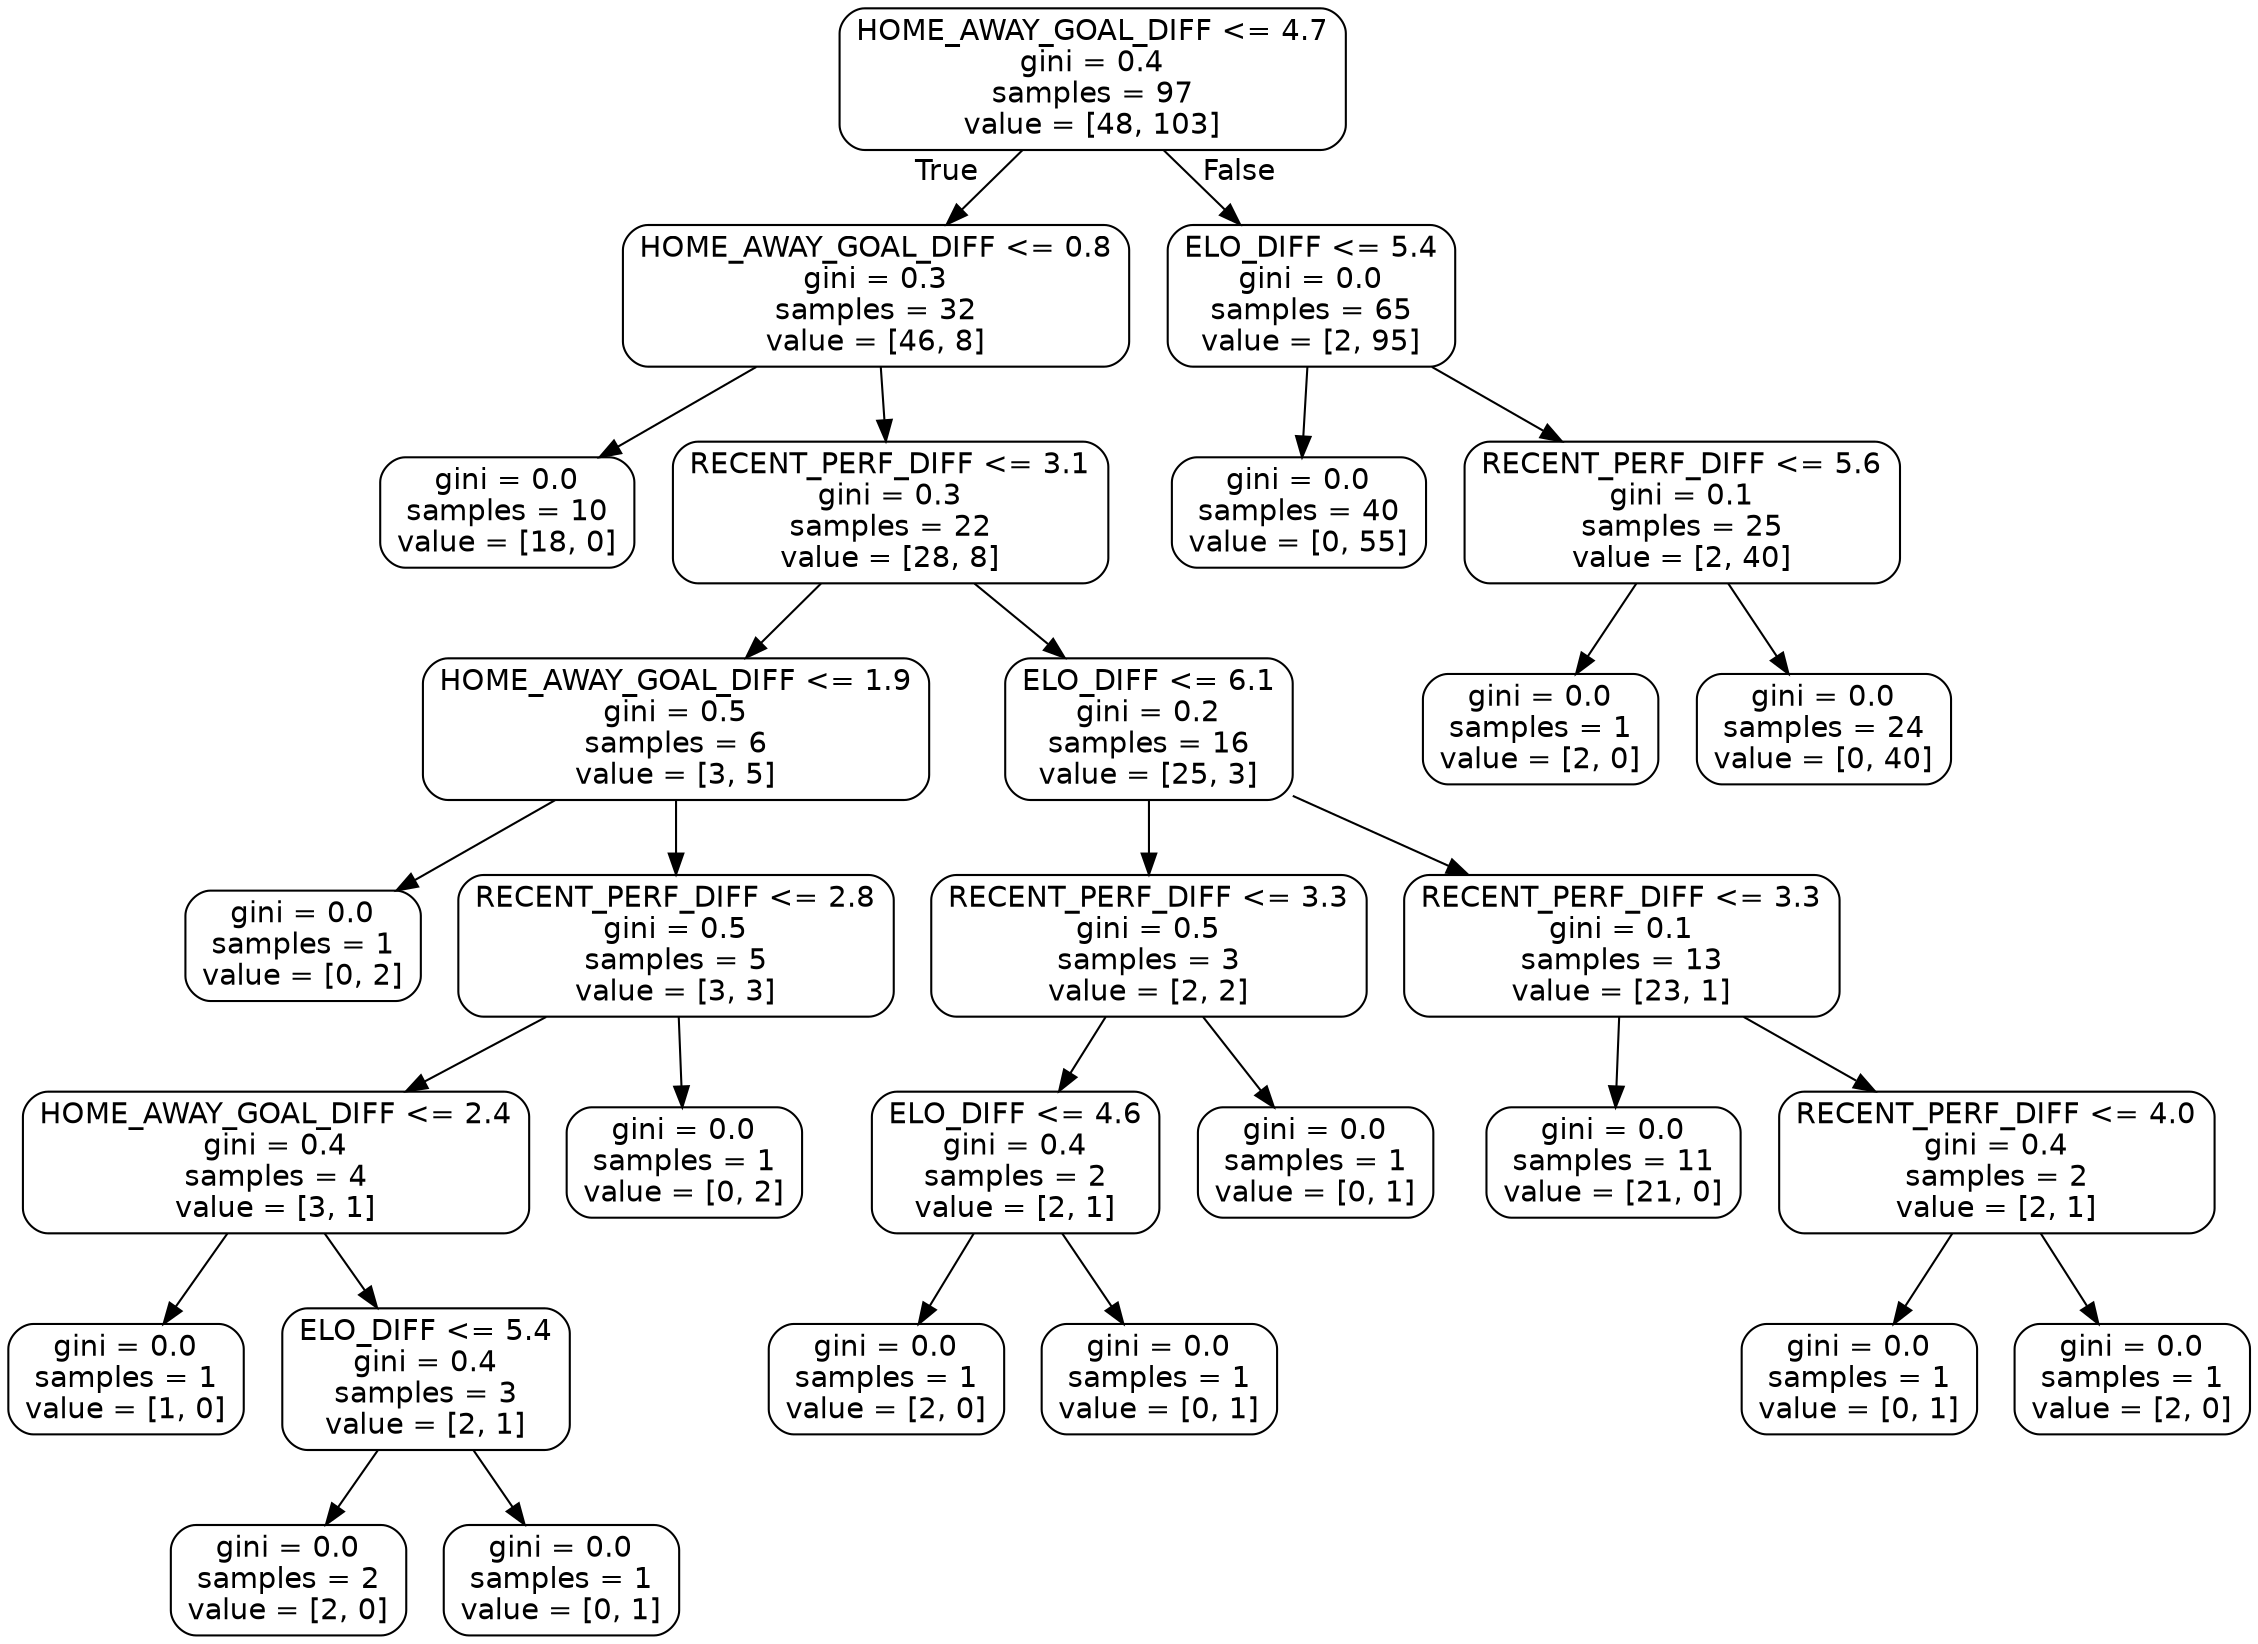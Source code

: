digraph Tree {
node [shape=box, style="rounded", color="black", fontname="helvetica"] ;
edge [fontname="helvetica"] ;
0 [label="HOME_AWAY_GOAL_DIFF <= 4.7\ngini = 0.4\nsamples = 97\nvalue = [48, 103]"] ;
1 [label="HOME_AWAY_GOAL_DIFF <= 0.8\ngini = 0.3\nsamples = 32\nvalue = [46, 8]"] ;
0 -> 1 [labeldistance=2.5, labelangle=45, headlabel="True"] ;
2 [label="gini = 0.0\nsamples = 10\nvalue = [18, 0]"] ;
1 -> 2 ;
3 [label="RECENT_PERF_DIFF <= 3.1\ngini = 0.3\nsamples = 22\nvalue = [28, 8]"] ;
1 -> 3 ;
4 [label="HOME_AWAY_GOAL_DIFF <= 1.9\ngini = 0.5\nsamples = 6\nvalue = [3, 5]"] ;
3 -> 4 ;
5 [label="gini = 0.0\nsamples = 1\nvalue = [0, 2]"] ;
4 -> 5 ;
6 [label="RECENT_PERF_DIFF <= 2.8\ngini = 0.5\nsamples = 5\nvalue = [3, 3]"] ;
4 -> 6 ;
7 [label="HOME_AWAY_GOAL_DIFF <= 2.4\ngini = 0.4\nsamples = 4\nvalue = [3, 1]"] ;
6 -> 7 ;
8 [label="gini = 0.0\nsamples = 1\nvalue = [1, 0]"] ;
7 -> 8 ;
9 [label="ELO_DIFF <= 5.4\ngini = 0.4\nsamples = 3\nvalue = [2, 1]"] ;
7 -> 9 ;
10 [label="gini = 0.0\nsamples = 2\nvalue = [2, 0]"] ;
9 -> 10 ;
11 [label="gini = 0.0\nsamples = 1\nvalue = [0, 1]"] ;
9 -> 11 ;
12 [label="gini = 0.0\nsamples = 1\nvalue = [0, 2]"] ;
6 -> 12 ;
13 [label="ELO_DIFF <= 6.1\ngini = 0.2\nsamples = 16\nvalue = [25, 3]"] ;
3 -> 13 ;
14 [label="RECENT_PERF_DIFF <= 3.3\ngini = 0.5\nsamples = 3\nvalue = [2, 2]"] ;
13 -> 14 ;
15 [label="ELO_DIFF <= 4.6\ngini = 0.4\nsamples = 2\nvalue = [2, 1]"] ;
14 -> 15 ;
16 [label="gini = 0.0\nsamples = 1\nvalue = [2, 0]"] ;
15 -> 16 ;
17 [label="gini = 0.0\nsamples = 1\nvalue = [0, 1]"] ;
15 -> 17 ;
18 [label="gini = 0.0\nsamples = 1\nvalue = [0, 1]"] ;
14 -> 18 ;
19 [label="RECENT_PERF_DIFF <= 3.3\ngini = 0.1\nsamples = 13\nvalue = [23, 1]"] ;
13 -> 19 ;
20 [label="gini = 0.0\nsamples = 11\nvalue = [21, 0]"] ;
19 -> 20 ;
21 [label="RECENT_PERF_DIFF <= 4.0\ngini = 0.4\nsamples = 2\nvalue = [2, 1]"] ;
19 -> 21 ;
22 [label="gini = 0.0\nsamples = 1\nvalue = [0, 1]"] ;
21 -> 22 ;
23 [label="gini = 0.0\nsamples = 1\nvalue = [2, 0]"] ;
21 -> 23 ;
24 [label="ELO_DIFF <= 5.4\ngini = 0.0\nsamples = 65\nvalue = [2, 95]"] ;
0 -> 24 [labeldistance=2.5, labelangle=-45, headlabel="False"] ;
25 [label="gini = 0.0\nsamples = 40\nvalue = [0, 55]"] ;
24 -> 25 ;
26 [label="RECENT_PERF_DIFF <= 5.6\ngini = 0.1\nsamples = 25\nvalue = [2, 40]"] ;
24 -> 26 ;
27 [label="gini = 0.0\nsamples = 1\nvalue = [2, 0]"] ;
26 -> 27 ;
28 [label="gini = 0.0\nsamples = 24\nvalue = [0, 40]"] ;
26 -> 28 ;
}